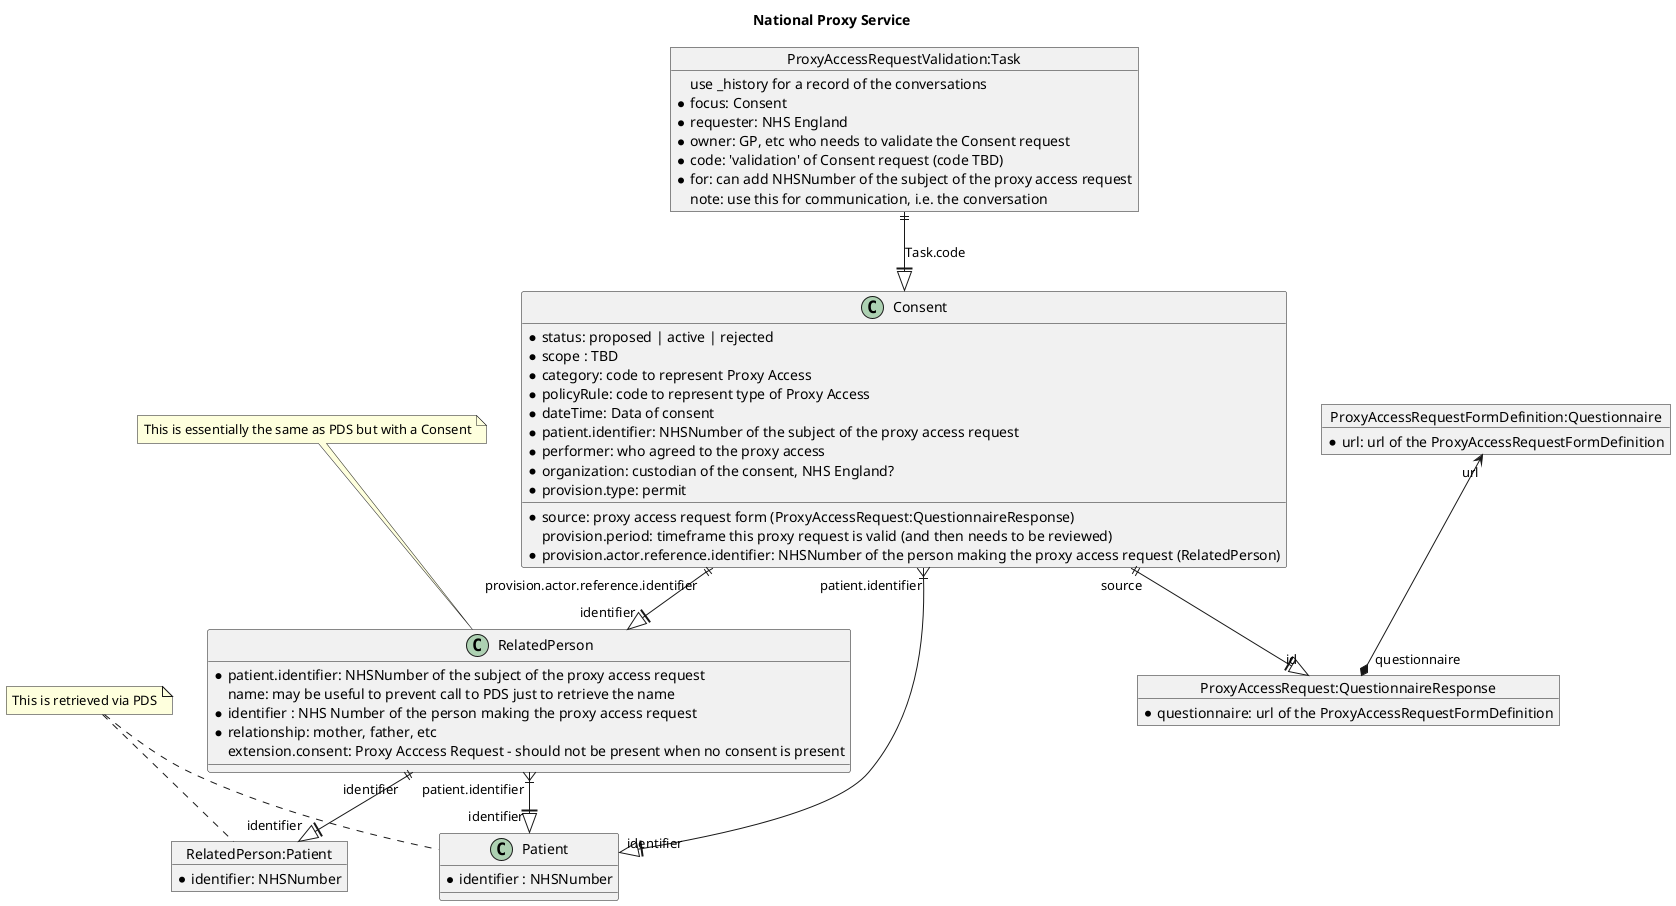 @startuml


title National Proxy Service

class Consent {
  * status: proposed | active | rejected
  * scope : TBD
  * category: code to represent Proxy Access
  * policyRule: code to represent type of Proxy Access
  * dateTime: Data of consent
  * patient.identifier: NHSNumber of the subject of the proxy access request
  * performer: who agreed to the proxy access
  * organization: custodian of the consent, NHS England?
  * source: proxy access request form (ProxyAccessRequest:QuestionnaireResponse)
  * provision.type: permit
  provision.period: timeframe this proxy request is valid (and then needs to be reviewed)
  * provision.actor.reference.identifier: NHSNumber of the person making the proxy access request (RelatedPerson)
}

class RelatedPerson {
  * patient.identifier: NHSNumber of the subject of the proxy access request
  name: may be useful to prevent call to PDS just to retrieve the name
  * identifier : NHS Number of the person making the proxy access request
  * relationship: mother, father, etc
  extension.consent: Proxy Acccess Request - should not be present when no consent is present
}

class Patient {
  * identifier : NHSNumber
}

object "RelatedPerson:Patient" as p1 {
  * identifier: NHSNumber
}


object "ProxyAccessRequestValidation:Task" as task1 {
    use _history for a record of the conversations
    * focus: Consent
    * requester: NHS England
    * owner: GP, etc who needs to validate the Consent request
    * code: 'validation' of Consent request (code TBD)
    * for: can add NHSNumber of the subject of the proxy access request
    note: use this for communication, i.e. the conversation
}

object "ProxyAccessRequest:QuestionnaireResponse" as qr1 {
    * questionnaire: url of the ProxyAccessRequestFormDefinition
}

object "ProxyAccessRequestFormDefinition:Questionnaire" as q1 {
    * url: url of the ProxyAccessRequestFormDefinition
}

Consent "provision.actor.reference.identifier" ||--||> "identifier" RelatedPerson
Consent "patient.identifier" }|--||> "identifier" Patient
Consent "source" ||--||> "id" qr1

RelatedPerson "identifier" ||--||> "identifier" p1
RelatedPerson "patient.identifier" }|--||> "identifier" Patient

q1 "url"  <--* "questionnaire" qr1

task1 ||--||> Consent: Task.code

note "This is essentially the same as PDS but with a Consent" as PDSOverlap
note "This is retrieved via PDS" as PDS

PDS .. Patient
PDS .. p1
PDSOverlap .. RelatedPerson

@enduml
